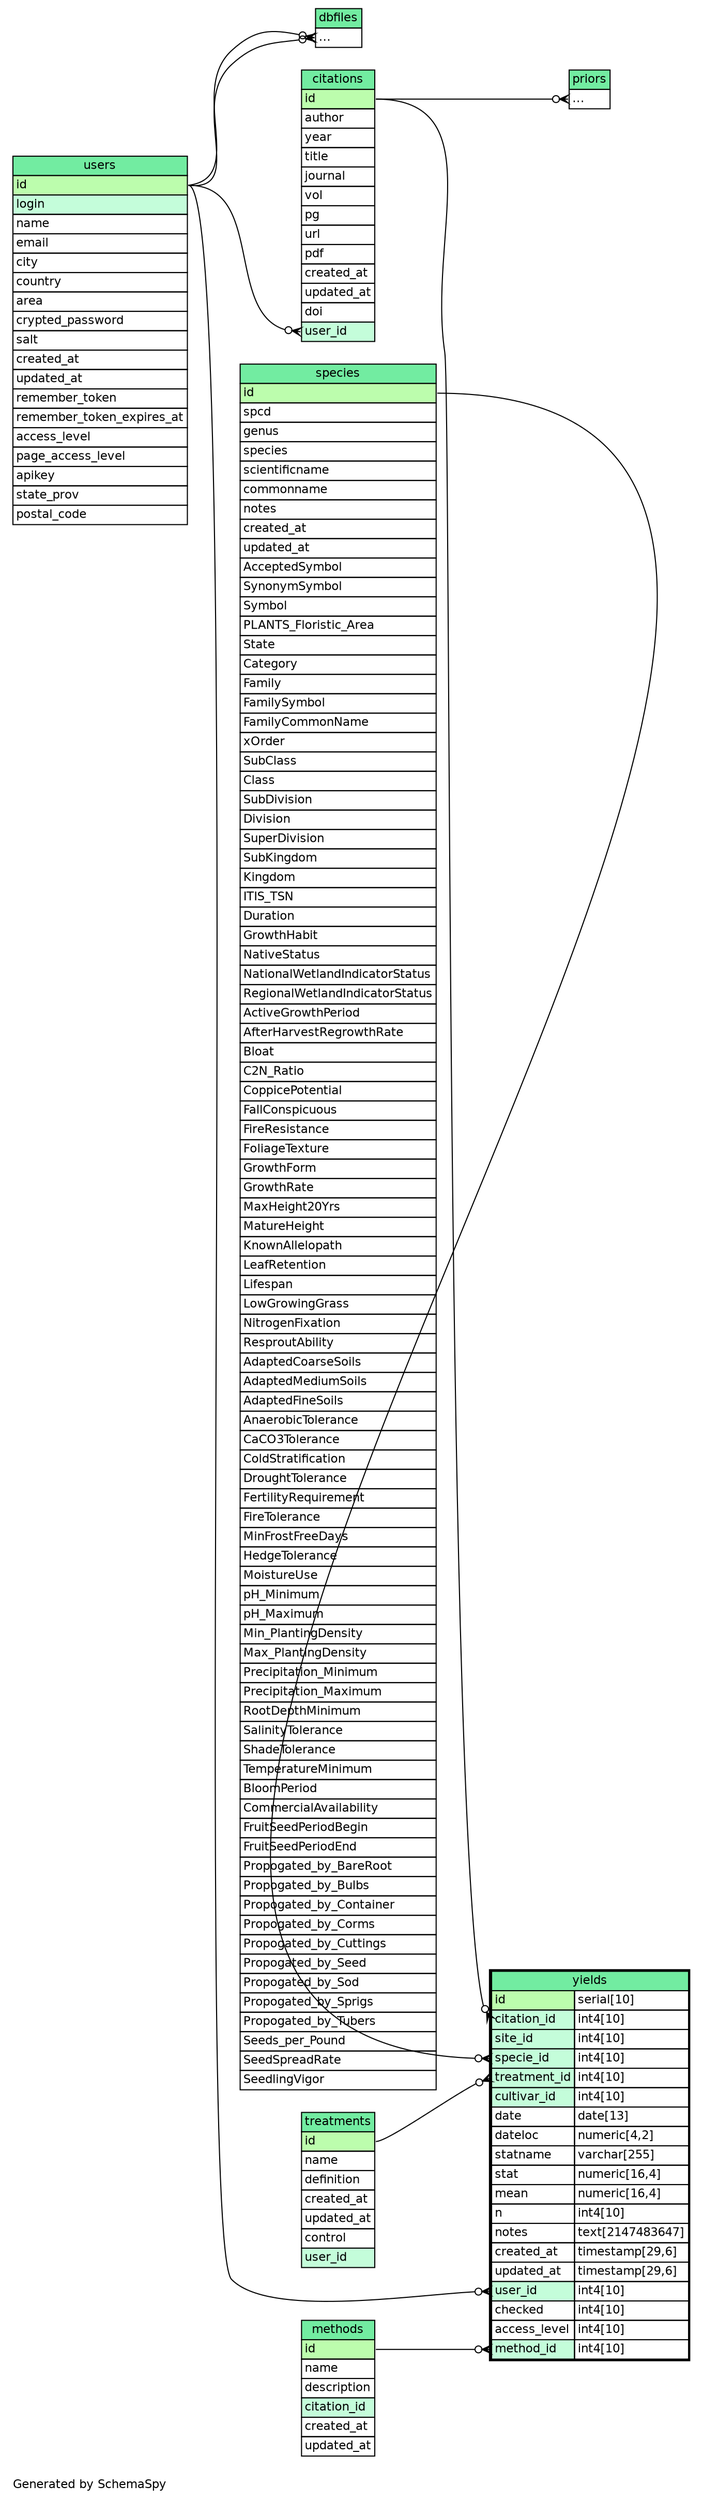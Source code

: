 // dot 2.26.3 on Linux 3.8.0-39-generic
// SchemaSpy rev Unknown
digraph "twoDegreesRelationshipsDiagram" {
  graph [
    rankdir="RL"
    bgcolor="#ffffff"
    label="\nGenerated by SchemaSpy"
    labeljust="l"
    nodesep="0.18"
    ranksep="0.46"
    fontname="Helvetica"
    fontsize="11"
  ];
  node [
    fontname="Helvetica"
    fontsize="11"
    shape="plaintext"
  ];
  edge [
    arrowsize="0.8"
  ];
  "citations":"user_id":w -> "users":"id":e [arrowhead=none dir=back arrowtail=crowodot];
  "dbfiles":"elipses":w -> "users":"id":e [arrowhead=none dir=back arrowtail=crowodot];
  "dbfiles":"elipses":w -> "users":"id":e [arrowhead=none dir=back arrowtail=crowodot];
  "priors":"elipses":w -> "citations":"id":e [arrowhead=none dir=back arrowtail=crowodot];
  "yields":"citation_id":w -> "citations":"id":e [arrowhead=none dir=back arrowtail=crowodot];
  "yields":"method_id":w -> "methods":"id":e [arrowhead=none dir=back arrowtail=crowodot];
  "yields":"specie_id":w -> "species":"id":e [arrowhead=none dir=back arrowtail=crowodot];
  "yields":"treatment_id":w -> "treatments":"id":e [arrowhead=none dir=back arrowtail=crowodot];
  "yields":"user_id":w -> "users":"id":e [arrowhead=none dir=back arrowtail=crowodot];
  "citations" [
    label=<
    <TABLE BORDER="0" CELLBORDER="1" CELLSPACING="0" BGCOLOR="#FFFFFF">
      <TR><TD COLSPAN="4" BGCOLOR="#72ECA1" ALIGN="CENTER">citations</TD></TR>
      <TR><TD PORT="id" COLSPAN="4" BGCOLOR="#bcfdad !important" ALIGN="LEFT">id</TD></TR>
      <TR><TD PORT="author" COLSPAN="4" ALIGN="LEFT">author</TD></TR>
      <TR><TD PORT="year" COLSPAN="4" ALIGN="LEFT">year</TD></TR>
      <TR><TD PORT="title" COLSPAN="4" ALIGN="LEFT">title</TD></TR>
      <TR><TD PORT="journal" COLSPAN="4" ALIGN="LEFT">journal</TD></TR>
      <TR><TD PORT="vol" COLSPAN="4" ALIGN="LEFT">vol</TD></TR>
      <TR><TD PORT="pg" COLSPAN="4" ALIGN="LEFT">pg</TD></TR>
      <TR><TD PORT="url" COLSPAN="4" ALIGN="LEFT">url</TD></TR>
      <TR><TD PORT="pdf" COLSPAN="4" ALIGN="LEFT">pdf</TD></TR>
      <TR><TD PORT="created_at" COLSPAN="4" ALIGN="LEFT">created_at</TD></TR>
      <TR><TD PORT="updated_at" COLSPAN="4" ALIGN="LEFT">updated_at</TD></TR>
      <TR><TD PORT="doi" COLSPAN="4" ALIGN="LEFT">doi</TD></TR>
      <TR><TD PORT="user_id" COLSPAN="4" BGCOLOR="#c4fdda !important" ALIGN="LEFT">user_id</TD></TR>
    </TABLE>>
    URL="citations.html"
    tooltip="citations"
  ];
  "dbfiles" [
    label=<
    <TABLE BORDER="0" CELLBORDER="1" CELLSPACING="0" BGCOLOR="#FFFFFF">
      <TR><TD COLSPAN="4" BGCOLOR="#72ECA1" ALIGN="CENTER">dbfiles</TD></TR>
      <TR><TD PORT="elipses" COLSPAN="4" ALIGN="LEFT">...</TD></TR>
    </TABLE>>
    URL="dbfiles.html"
    tooltip="dbfiles"
  ];
  "methods" [
    label=<
    <TABLE BORDER="0" CELLBORDER="1" CELLSPACING="0" BGCOLOR="#FFFFFF">
      <TR><TD COLSPAN="4" BGCOLOR="#72ECA1" ALIGN="CENTER">methods</TD></TR>
      <TR><TD PORT="id" COLSPAN="4" BGCOLOR="#bcfdad !important" ALIGN="LEFT">id</TD></TR>
      <TR><TD PORT="name" COLSPAN="4" ALIGN="LEFT">name</TD></TR>
      <TR><TD PORT="description" COLSPAN="4" ALIGN="LEFT">description</TD></TR>
      <TR><TD PORT="citation_id" COLSPAN="4" BGCOLOR="#c4fdda !important" ALIGN="LEFT">citation_id</TD></TR>
      <TR><TD PORT="created_at" COLSPAN="4" ALIGN="LEFT">created_at</TD></TR>
      <TR><TD PORT="updated_at" COLSPAN="4" ALIGN="LEFT">updated_at</TD></TR>
    </TABLE>>
    URL="methods.html"
    tooltip="methods"
  ];
  "priors" [
    label=<
    <TABLE BORDER="0" CELLBORDER="1" CELLSPACING="0" BGCOLOR="#FFFFFF">
      <TR><TD COLSPAN="4" BGCOLOR="#72ECA1" ALIGN="CENTER">priors</TD></TR>
      <TR><TD PORT="elipses" COLSPAN="4" ALIGN="LEFT">...</TD></TR>
    </TABLE>>
    URL="priors.html"
    tooltip="priors"
  ];
  "species" [
    label=<
    <TABLE BORDER="0" CELLBORDER="1" CELLSPACING="0" BGCOLOR="#FFFFFF">
      <TR><TD COLSPAN="4" BGCOLOR="#72ECA1" ALIGN="CENTER">species</TD></TR>
      <TR><TD PORT="id" COLSPAN="4" BGCOLOR="#bcfdad !important" ALIGN="LEFT">id</TD></TR>
      <TR><TD PORT="spcd" COLSPAN="4" ALIGN="LEFT">spcd</TD></TR>
      <TR><TD PORT="genus" COLSPAN="4" ALIGN="LEFT">genus</TD></TR>
      <TR><TD PORT="species" COLSPAN="4" ALIGN="LEFT">species</TD></TR>
      <TR><TD PORT="scientificname" COLSPAN="4" ALIGN="LEFT">scientificname</TD></TR>
      <TR><TD PORT="commonname" COLSPAN="4" ALIGN="LEFT">commonname</TD></TR>
      <TR><TD PORT="notes" COLSPAN="4" ALIGN="LEFT">notes</TD></TR>
      <TR><TD PORT="created_at" COLSPAN="4" ALIGN="LEFT">created_at</TD></TR>
      <TR><TD PORT="updated_at" COLSPAN="4" ALIGN="LEFT">updated_at</TD></TR>
      <TR><TD PORT="AcceptedSymbol" COLSPAN="4" ALIGN="LEFT">AcceptedSymbol</TD></TR>
      <TR><TD PORT="SynonymSymbol" COLSPAN="4" ALIGN="LEFT">SynonymSymbol</TD></TR>
      <TR><TD PORT="Symbol" COLSPAN="4" ALIGN="LEFT">Symbol</TD></TR>
      <TR><TD PORT="PLANTS_Floristic_Area" COLSPAN="4" ALIGN="LEFT">PLANTS_Floristic_Area</TD></TR>
      <TR><TD PORT="State" COLSPAN="4" ALIGN="LEFT">State</TD></TR>
      <TR><TD PORT="Category" COLSPAN="4" ALIGN="LEFT">Category</TD></TR>
      <TR><TD PORT="Family" COLSPAN="4" ALIGN="LEFT">Family</TD></TR>
      <TR><TD PORT="FamilySymbol" COLSPAN="4" ALIGN="LEFT">FamilySymbol</TD></TR>
      <TR><TD PORT="FamilyCommonName" COLSPAN="4" ALIGN="LEFT">FamilyCommonName</TD></TR>
      <TR><TD PORT="xOrder" COLSPAN="4" ALIGN="LEFT">xOrder</TD></TR>
      <TR><TD PORT="SubClass" COLSPAN="4" ALIGN="LEFT">SubClass</TD></TR>
      <TR><TD PORT="Class" COLSPAN="4" ALIGN="LEFT">Class</TD></TR>
      <TR><TD PORT="SubDivision" COLSPAN="4" ALIGN="LEFT">SubDivision</TD></TR>
      <TR><TD PORT="Division" COLSPAN="4" ALIGN="LEFT">Division</TD></TR>
      <TR><TD PORT="SuperDivision" COLSPAN="4" ALIGN="LEFT">SuperDivision</TD></TR>
      <TR><TD PORT="SubKingdom" COLSPAN="4" ALIGN="LEFT">SubKingdom</TD></TR>
      <TR><TD PORT="Kingdom" COLSPAN="4" ALIGN="LEFT">Kingdom</TD></TR>
      <TR><TD PORT="ITIS_TSN" COLSPAN="4" ALIGN="LEFT">ITIS_TSN</TD></TR>
      <TR><TD PORT="Duration" COLSPAN="4" ALIGN="LEFT">Duration</TD></TR>
      <TR><TD PORT="GrowthHabit" COLSPAN="4" ALIGN="LEFT">GrowthHabit</TD></TR>
      <TR><TD PORT="NativeStatus" COLSPAN="4" ALIGN="LEFT">NativeStatus</TD></TR>
      <TR><TD PORT="NationalWetlandIndicatorStatus" COLSPAN="4" ALIGN="LEFT">NationalWetlandIndicatorStatus</TD></TR>
      <TR><TD PORT="RegionalWetlandIndicatorStatus" COLSPAN="4" ALIGN="LEFT">RegionalWetlandIndicatorStatus</TD></TR>
      <TR><TD PORT="ActiveGrowthPeriod" COLSPAN="4" ALIGN="LEFT">ActiveGrowthPeriod</TD></TR>
      <TR><TD PORT="AfterHarvestRegrowthRate" COLSPAN="4" ALIGN="LEFT">AfterHarvestRegrowthRate</TD></TR>
      <TR><TD PORT="Bloat" COLSPAN="4" ALIGN="LEFT">Bloat</TD></TR>
      <TR><TD PORT="C2N_Ratio" COLSPAN="4" ALIGN="LEFT">C2N_Ratio</TD></TR>
      <TR><TD PORT="CoppicePotential" COLSPAN="4" ALIGN="LEFT">CoppicePotential</TD></TR>
      <TR><TD PORT="FallConspicuous" COLSPAN="4" ALIGN="LEFT">FallConspicuous</TD></TR>
      <TR><TD PORT="FireResistance" COLSPAN="4" ALIGN="LEFT">FireResistance</TD></TR>
      <TR><TD PORT="FoliageTexture" COLSPAN="4" ALIGN="LEFT">FoliageTexture</TD></TR>
      <TR><TD PORT="GrowthForm" COLSPAN="4" ALIGN="LEFT">GrowthForm</TD></TR>
      <TR><TD PORT="GrowthRate" COLSPAN="4" ALIGN="LEFT">GrowthRate</TD></TR>
      <TR><TD PORT="MaxHeight20Yrs" COLSPAN="4" ALIGN="LEFT">MaxHeight20Yrs</TD></TR>
      <TR><TD PORT="MatureHeight" COLSPAN="4" ALIGN="LEFT">MatureHeight</TD></TR>
      <TR><TD PORT="KnownAllelopath" COLSPAN="4" ALIGN="LEFT">KnownAllelopath</TD></TR>
      <TR><TD PORT="LeafRetention" COLSPAN="4" ALIGN="LEFT">LeafRetention</TD></TR>
      <TR><TD PORT="Lifespan" COLSPAN="4" ALIGN="LEFT">Lifespan</TD></TR>
      <TR><TD PORT="LowGrowingGrass" COLSPAN="4" ALIGN="LEFT">LowGrowingGrass</TD></TR>
      <TR><TD PORT="NitrogenFixation" COLSPAN="4" ALIGN="LEFT">NitrogenFixation</TD></TR>
      <TR><TD PORT="ResproutAbility" COLSPAN="4" ALIGN="LEFT">ResproutAbility</TD></TR>
      <TR><TD PORT="AdaptedCoarseSoils" COLSPAN="4" ALIGN="LEFT">AdaptedCoarseSoils</TD></TR>
      <TR><TD PORT="AdaptedMediumSoils" COLSPAN="4" ALIGN="LEFT">AdaptedMediumSoils</TD></TR>
      <TR><TD PORT="AdaptedFineSoils" COLSPAN="4" ALIGN="LEFT">AdaptedFineSoils</TD></TR>
      <TR><TD PORT="AnaerobicTolerance" COLSPAN="4" ALIGN="LEFT">AnaerobicTolerance</TD></TR>
      <TR><TD PORT="CaCO3Tolerance" COLSPAN="4" ALIGN="LEFT">CaCO3Tolerance</TD></TR>
      <TR><TD PORT="ColdStratification" COLSPAN="4" ALIGN="LEFT">ColdStratification</TD></TR>
      <TR><TD PORT="DroughtTolerance" COLSPAN="4" ALIGN="LEFT">DroughtTolerance</TD></TR>
      <TR><TD PORT="FertilityRequirement" COLSPAN="4" ALIGN="LEFT">FertilityRequirement</TD></TR>
      <TR><TD PORT="FireTolerance" COLSPAN="4" ALIGN="LEFT">FireTolerance</TD></TR>
      <TR><TD PORT="MinFrostFreeDays" COLSPAN="4" ALIGN="LEFT">MinFrostFreeDays</TD></TR>
      <TR><TD PORT="HedgeTolerance" COLSPAN="4" ALIGN="LEFT">HedgeTolerance</TD></TR>
      <TR><TD PORT="MoistureUse" COLSPAN="4" ALIGN="LEFT">MoistureUse</TD></TR>
      <TR><TD PORT="pH_Minimum" COLSPAN="4" ALIGN="LEFT">pH_Minimum</TD></TR>
      <TR><TD PORT="pH_Maximum" COLSPAN="4" ALIGN="LEFT">pH_Maximum</TD></TR>
      <TR><TD PORT="Min_PlantingDensity" COLSPAN="4" ALIGN="LEFT">Min_PlantingDensity</TD></TR>
      <TR><TD PORT="Max_PlantingDensity" COLSPAN="4" ALIGN="LEFT">Max_PlantingDensity</TD></TR>
      <TR><TD PORT="Precipitation_Minimum" COLSPAN="4" ALIGN="LEFT">Precipitation_Minimum</TD></TR>
      <TR><TD PORT="Precipitation_Maximum" COLSPAN="4" ALIGN="LEFT">Precipitation_Maximum</TD></TR>
      <TR><TD PORT="RootDepthMinimum" COLSPAN="4" ALIGN="LEFT">RootDepthMinimum</TD></TR>
      <TR><TD PORT="SalinityTolerance" COLSPAN="4" ALIGN="LEFT">SalinityTolerance</TD></TR>
      <TR><TD PORT="ShadeTolerance" COLSPAN="4" ALIGN="LEFT">ShadeTolerance</TD></TR>
      <TR><TD PORT="TemperatureMinimum" COLSPAN="4" ALIGN="LEFT">TemperatureMinimum</TD></TR>
      <TR><TD PORT="BloomPeriod" COLSPAN="4" ALIGN="LEFT">BloomPeriod</TD></TR>
      <TR><TD PORT="CommercialAvailability" COLSPAN="4" ALIGN="LEFT">CommercialAvailability</TD></TR>
      <TR><TD PORT="FruitSeedPeriodBegin" COLSPAN="4" ALIGN="LEFT">FruitSeedPeriodBegin</TD></TR>
      <TR><TD PORT="FruitSeedPeriodEnd" COLSPAN="4" ALIGN="LEFT">FruitSeedPeriodEnd</TD></TR>
      <TR><TD PORT="Propogated_by_BareRoot" COLSPAN="4" ALIGN="LEFT">Propogated_by_BareRoot</TD></TR>
      <TR><TD PORT="Propogated_by_Bulbs" COLSPAN="4" ALIGN="LEFT">Propogated_by_Bulbs</TD></TR>
      <TR><TD PORT="Propogated_by_Container" COLSPAN="4" ALIGN="LEFT">Propogated_by_Container</TD></TR>
      <TR><TD PORT="Propogated_by_Corms" COLSPAN="4" ALIGN="LEFT">Propogated_by_Corms</TD></TR>
      <TR><TD PORT="Propogated_by_Cuttings" COLSPAN="4" ALIGN="LEFT">Propogated_by_Cuttings</TD></TR>
      <TR><TD PORT="Propogated_by_Seed" COLSPAN="4" ALIGN="LEFT">Propogated_by_Seed</TD></TR>
      <TR><TD PORT="Propogated_by_Sod" COLSPAN="4" ALIGN="LEFT">Propogated_by_Sod</TD></TR>
      <TR><TD PORT="Propogated_by_Sprigs" COLSPAN="4" ALIGN="LEFT">Propogated_by_Sprigs</TD></TR>
      <TR><TD PORT="Propogated_by_Tubers" COLSPAN="4" ALIGN="LEFT">Propogated_by_Tubers</TD></TR>
      <TR><TD PORT="Seeds_per_Pound" COLSPAN="4" ALIGN="LEFT">Seeds_per_Pound</TD></TR>
      <TR><TD PORT="SeedSpreadRate" COLSPAN="4" ALIGN="LEFT">SeedSpreadRate</TD></TR>
      <TR><TD PORT="SeedlingVigor" COLSPAN="4" ALIGN="LEFT">SeedlingVigor</TD></TR>
    </TABLE>>
    URL="species.html"
    tooltip="species"
  ];
  "treatments" [
    label=<
    <TABLE BORDER="0" CELLBORDER="1" CELLSPACING="0" BGCOLOR="#FFFFFF">
      <TR><TD COLSPAN="4" BGCOLOR="#72ECA1" ALIGN="CENTER">treatments</TD></TR>
      <TR><TD PORT="id" COLSPAN="4" BGCOLOR="#bcfdad !important" ALIGN="LEFT">id</TD></TR>
      <TR><TD PORT="name" COLSPAN="4" ALIGN="LEFT">name</TD></TR>
      <TR><TD PORT="definition" COLSPAN="4" ALIGN="LEFT">definition</TD></TR>
      <TR><TD PORT="created_at" COLSPAN="4" ALIGN="LEFT">created_at</TD></TR>
      <TR><TD PORT="updated_at" COLSPAN="4" ALIGN="LEFT">updated_at</TD></TR>
      <TR><TD PORT="control" COLSPAN="4" ALIGN="LEFT">control</TD></TR>
      <TR><TD PORT="user_id" COLSPAN="4" BGCOLOR="#c4fdda !important" ALIGN="LEFT">user_id</TD></TR>
    </TABLE>>
    URL="treatments.html"
    tooltip="treatments"
  ];
  "users" [
    label=<
    <TABLE BORDER="0" CELLBORDER="1" CELLSPACING="0" BGCOLOR="#FFFFFF">
      <TR><TD COLSPAN="4" BGCOLOR="#72ECA1" ALIGN="CENTER">users</TD></TR>
      <TR><TD PORT="id" COLSPAN="4" BGCOLOR="#bcfdad !important" ALIGN="LEFT">id</TD></TR>
      <TR><TD PORT="login" COLSPAN="4" BGCOLOR="#c4fdda !important" ALIGN="LEFT">login</TD></TR>
      <TR><TD PORT="name" COLSPAN="4" ALIGN="LEFT">name</TD></TR>
      <TR><TD PORT="email" COLSPAN="4" ALIGN="LEFT">email</TD></TR>
      <TR><TD PORT="city" COLSPAN="4" ALIGN="LEFT">city</TD></TR>
      <TR><TD PORT="country" COLSPAN="4" ALIGN="LEFT">country</TD></TR>
      <TR><TD PORT="area" COLSPAN="4" ALIGN="LEFT">area</TD></TR>
      <TR><TD PORT="crypted_password" COLSPAN="4" ALIGN="LEFT">crypted_password</TD></TR>
      <TR><TD PORT="salt" COLSPAN="4" ALIGN="LEFT">salt</TD></TR>
      <TR><TD PORT="created_at" COLSPAN="4" ALIGN="LEFT">created_at</TD></TR>
      <TR><TD PORT="updated_at" COLSPAN="4" ALIGN="LEFT">updated_at</TD></TR>
      <TR><TD PORT="remember_token" COLSPAN="4" ALIGN="LEFT">remember_token</TD></TR>
      <TR><TD PORT="remember_token_expires_at" COLSPAN="4" ALIGN="LEFT">remember_token_expires_at</TD></TR>
      <TR><TD PORT="access_level" COLSPAN="4" ALIGN="LEFT">access_level</TD></TR>
      <TR><TD PORT="page_access_level" COLSPAN="4" ALIGN="LEFT">page_access_level</TD></TR>
      <TR><TD PORT="apikey" COLSPAN="4" ALIGN="LEFT">apikey</TD></TR>
      <TR><TD PORT="state_prov" COLSPAN="4" ALIGN="LEFT">state_prov</TD></TR>
      <TR><TD PORT="postal_code" COLSPAN="4" ALIGN="LEFT">postal_code</TD></TR>
    </TABLE>>
    URL="users.html"
    tooltip="users"
  ];
  "yields" [
    label=<
    <TABLE BORDER="2" CELLBORDER="1" CELLSPACING="0" BGCOLOR="#FFFFFF">
      <TR><TD COLSPAN="4" BGCOLOR="#72ECA1" ALIGN="CENTER">yields</TD></TR>
      <TR><TD PORT="id" COLSPAN="3" BGCOLOR="#bcfdad !important" ALIGN="LEFT">id</TD><TD PORT="id.type" ALIGN="LEFT">serial[10]</TD></TR>
      <TR><TD PORT="citation_id" COLSPAN="3" BGCOLOR="#c4fdda !important" ALIGN="LEFT">citation_id</TD><TD PORT="citation_id.type" ALIGN="LEFT">int4[10]</TD></TR>
      <TR><TD PORT="site_id" COLSPAN="3" BGCOLOR="#c4fdda !important" ALIGN="LEFT">site_id</TD><TD PORT="site_id.type" ALIGN="LEFT">int4[10]</TD></TR>
      <TR><TD PORT="specie_id" COLSPAN="3" BGCOLOR="#c4fdda !important" ALIGN="LEFT">specie_id</TD><TD PORT="specie_id.type" ALIGN="LEFT">int4[10]</TD></TR>
      <TR><TD PORT="treatment_id" COLSPAN="3" BGCOLOR="#c4fdda !important" ALIGN="LEFT">treatment_id</TD><TD PORT="treatment_id.type" ALIGN="LEFT">int4[10]</TD></TR>
      <TR><TD PORT="cultivar_id" COLSPAN="3" BGCOLOR="#c4fdda !important" ALIGN="LEFT">cultivar_id</TD><TD PORT="cultivar_id.type" ALIGN="LEFT">int4[10]</TD></TR>
      <TR><TD PORT="date" COLSPAN="3" ALIGN="LEFT">date</TD><TD PORT="date.type" ALIGN="LEFT">date[13]</TD></TR>
      <TR><TD PORT="dateloc" COLSPAN="3" ALIGN="LEFT">dateloc</TD><TD PORT="dateloc.type" ALIGN="LEFT">numeric[4,2]</TD></TR>
      <TR><TD PORT="statname" COLSPAN="3" ALIGN="LEFT">statname</TD><TD PORT="statname.type" ALIGN="LEFT">varchar[255]</TD></TR>
      <TR><TD PORT="stat" COLSPAN="3" ALIGN="LEFT">stat</TD><TD PORT="stat.type" ALIGN="LEFT">numeric[16,4]</TD></TR>
      <TR><TD PORT="mean" COLSPAN="3" ALIGN="LEFT">mean</TD><TD PORT="mean.type" ALIGN="LEFT">numeric[16,4]</TD></TR>
      <TR><TD PORT="n" COLSPAN="3" ALIGN="LEFT">n</TD><TD PORT="n.type" ALIGN="LEFT">int4[10]</TD></TR>
      <TR><TD PORT="notes" COLSPAN="3" ALIGN="LEFT">notes</TD><TD PORT="notes.type" ALIGN="LEFT">text[2147483647]</TD></TR>
      <TR><TD PORT="created_at" COLSPAN="3" ALIGN="LEFT">created_at</TD><TD PORT="created_at.type" ALIGN="LEFT">timestamp[29,6]</TD></TR>
      <TR><TD PORT="updated_at" COLSPAN="3" ALIGN="LEFT">updated_at</TD><TD PORT="updated_at.type" ALIGN="LEFT">timestamp[29,6]</TD></TR>
      <TR><TD PORT="user_id" COLSPAN="3" BGCOLOR="#c4fdda !important" ALIGN="LEFT">user_id</TD><TD PORT="user_id.type" ALIGN="LEFT">int4[10]</TD></TR>
      <TR><TD PORT="checked" COLSPAN="3" ALIGN="LEFT">checked</TD><TD PORT="checked.type" ALIGN="LEFT">int4[10]</TD></TR>
      <TR><TD PORT="access_level" COLSPAN="3" ALIGN="LEFT">access_level</TD><TD PORT="access_level.type" ALIGN="LEFT">int4[10]</TD></TR>
      <TR><TD PORT="method_id" COLSPAN="3" BGCOLOR="#c4fdda !important" ALIGN="LEFT">method_id</TD><TD PORT="method_id.type" ALIGN="LEFT">int4[10]</TD></TR>
    </TABLE>>
    URL="yields.html"
    tooltip="yields"
  ];
}
